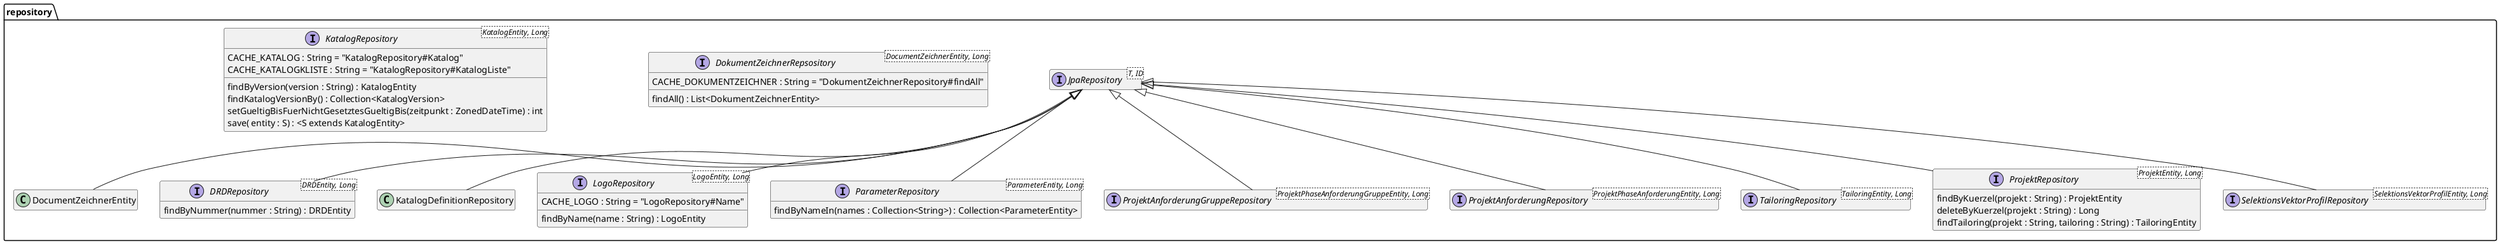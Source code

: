 @startuml Ebene3.png
hide empty members

package repository {
    interface JpaRepository<T, ID>

    interface DokumentZeichnerRepsository<DocumentZeichnerEntity, Long> {
        CACHE_DOKUMENTZEICHNER : String = "DokumentZeichnerRepository#findAll"
        findAll() : List<DokumentZeichnerEntity>
    }
    JpaRepository <|-- DocumentZeichnerEntity

    interface DRDRepository<DRDEntity, Long> {
        findByNummer(nummer : String) : DRDEntity
    }
    JpaRepository <|-- DRDRepository

    interface KatalogRepository<KatalogEntity, Long> {
        CACHE_KATALOG : String = "KatalogRepository#Katalog"
        CACHE_KATALOGKLISTE : String = "KatalogRepository#KatalogListe"
        findByVersion(version : String) : KatalogEntity
        findKatalogVersionBy() : Collection<KatalogVersion>
        setGueltigBisFuerNichtGesetztesGueltigBis(zeitpunkt : ZonedDateTime) : int
        save( entity : S) : <S extends KatalogEntity>
    }
    JpaRepository <|-- KatalogDefinitionRepository

    interface LogoRepository<LogoEntity, Long> {
        CACHE_LOGO : String = "LogoRepository#Name"
        findByName(name : String) : LogoEntity
    }
    JpaRepository <|-- LogoRepository

    interface ParameterRepository<ParameterEntity, Long> {
        findByNameIn(names : Collection<String>) : Collection<ParameterEntity>
    }
    JpaRepository <|-- ParameterRepository

    interface ProjektAnforderungGruppeRepository<ProjektPhaseAnforderungGruppeEntity, Long> {
    }
    JpaRepository <|-- ProjektAnforderungGruppeRepository

    interface ProjektAnforderungRepository<ProjektPhaseAnforderungEntity, Long> {
    }
    JpaRepository <|-- ProjektAnforderungRepository

    interface TailoringRepository<TailoringEntity, Long> {
    }
    JpaRepository <|-- TailoringRepository

    interface ProjektRepository<ProjektEntity, Long> {
        findByKuerzel(projekt : String) : ProjektEntity
        deleteByKuerzel(projekt : String) : Long
        findTailoring(projekt : String, tailoring : String) : TailoringEntity
    }
    JpaRepository <|-- ProjektRepository

    interface SelektionsVektorProfilRepository<SelektionsVektorProfilEntity, Long> {
    }
    JpaRepository <|-- SelektionsVektorProfilRepository

}
@enduml